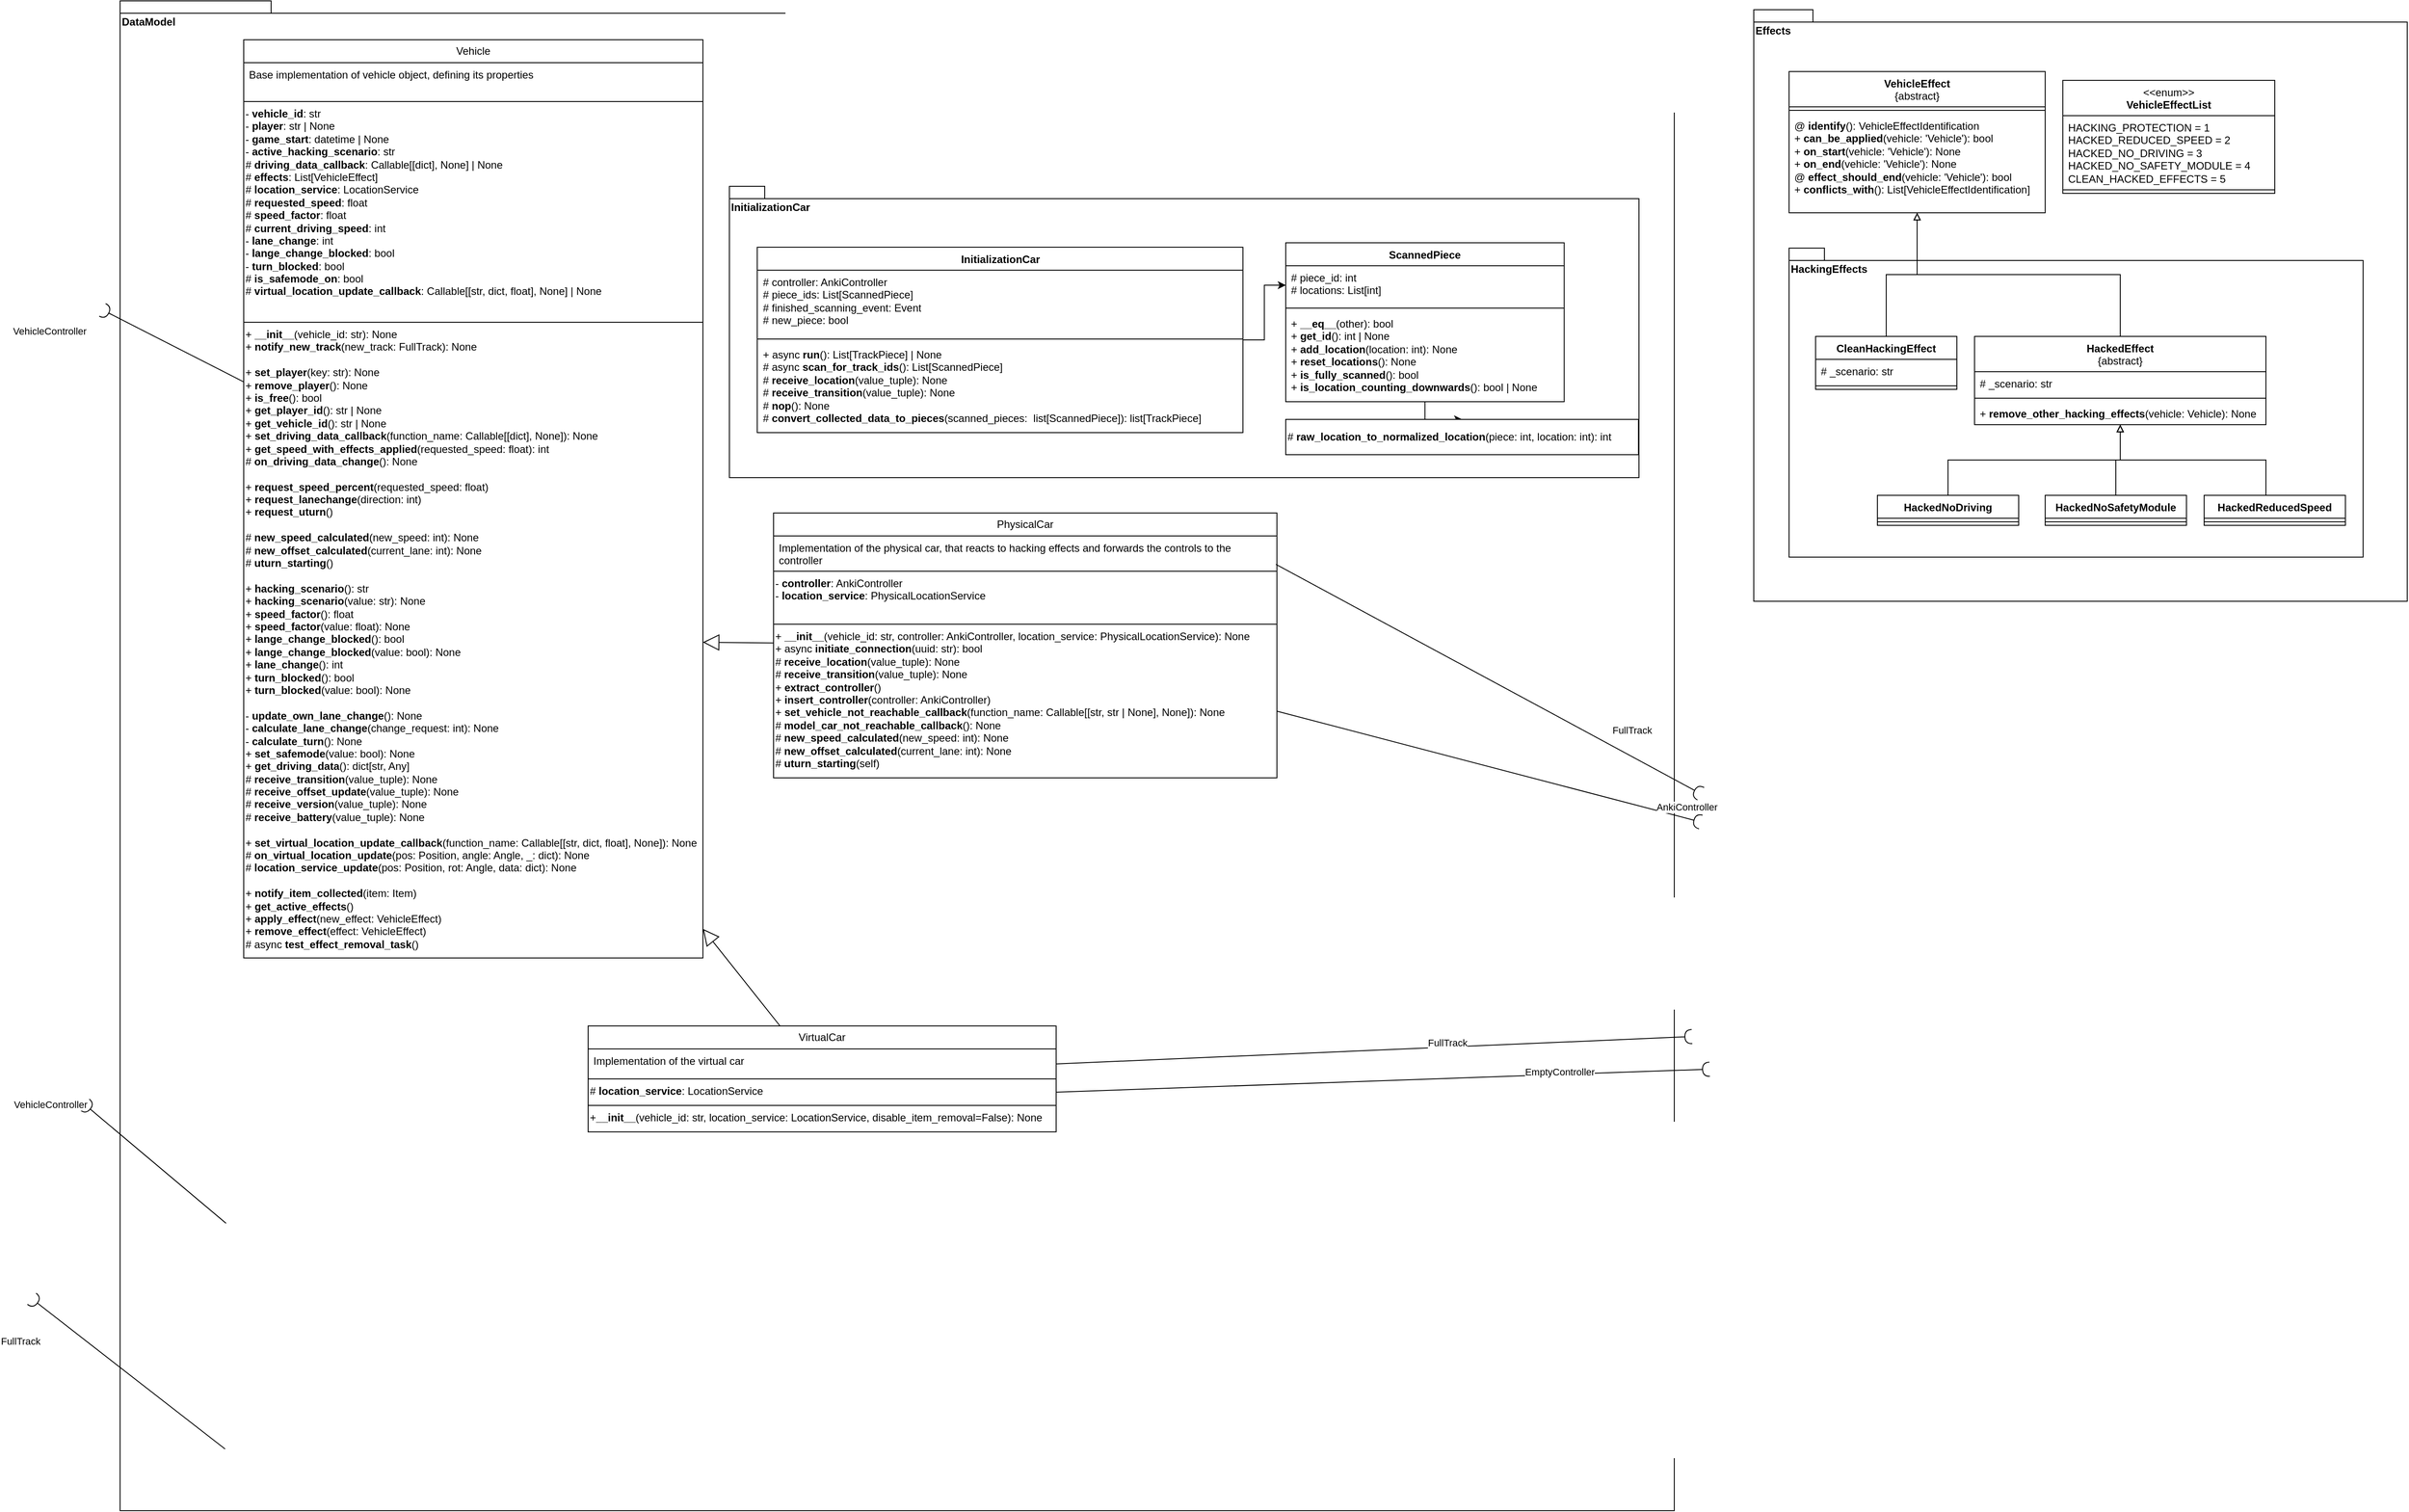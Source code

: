 <mxfile version="24.5.3" type="device">
  <diagram name="Seite-1" id="lv4e1EymGRjTfMo3LtVk">
    <mxGraphModel dx="3055" dy="502" grid="1" gridSize="10" guides="1" tooltips="1" connect="1" arrows="1" fold="1" page="1" pageScale="1" pageWidth="1169" pageHeight="827" math="0" shadow="0">
      <root>
        <mxCell id="0" />
        <mxCell id="1" parent="0" />
        <mxCell id="RWERQ9epUvpY3rjrx78r-1" value="DataModel" style="shape=folder;fontStyle=1;spacingTop=10;tabWidth=40;tabHeight=14;tabPosition=left;html=1;whiteSpace=wrap;align=left;verticalAlign=top;" parent="1" vertex="1">
          <mxGeometry x="-1100" y="20" width="1760" height="1710" as="geometry" />
        </mxCell>
        <mxCell id="RWERQ9epUvpY3rjrx78r-6" value="PhysicalCar" style="swimlane;fontStyle=0;childLayout=stackLayout;horizontal=1;startSize=26;fillColor=none;horizontalStack=0;resizeParent=1;resizeParentMax=0;resizeLast=0;collapsible=1;marginBottom=0;whiteSpace=wrap;html=1;" parent="1" vertex="1">
          <mxGeometry x="-360" y="600" width="570" height="300" as="geometry" />
        </mxCell>
        <mxCell id="RWERQ9epUvpY3rjrx78r-7" value="Implementation of the physical car, that reacts to hacking effects and forwards the controls to the controller" style="text;strokeColor=none;fillColor=none;align=left;verticalAlign=top;spacingLeft=4;spacingRight=4;overflow=hidden;rotatable=0;points=[[0,0.5],[1,0.5]];portConstraint=eastwest;whiteSpace=wrap;html=1;" parent="RWERQ9epUvpY3rjrx78r-6" vertex="1">
          <mxGeometry y="26" width="570" height="40" as="geometry" />
        </mxCell>
        <mxCell id="RWERQ9epUvpY3rjrx78r-8" value="&lt;div&gt;&lt;span style=&quot;background-color: initial;&quot;&gt;- &lt;b&gt;controller&lt;/b&gt;: AnkiController&lt;/span&gt;&lt;br&gt;&lt;/div&gt;&lt;div&gt;- &lt;b&gt;location_service&lt;/b&gt;: PhysicalLocationService&lt;/div&gt;" style="html=1;whiteSpace=wrap;verticalAlign=top;align=left;" parent="RWERQ9epUvpY3rjrx78r-6" vertex="1">
          <mxGeometry y="66" width="570" height="60" as="geometry" />
        </mxCell>
        <mxCell id="RWERQ9epUvpY3rjrx78r-9" value="&lt;div&gt;+ &lt;b&gt;__init__&lt;/b&gt;(vehicle_id: str, controller: AnkiController, location_service: PhysicalLocationService): None&lt;/div&gt;&lt;div&gt;&lt;span style=&quot;background-color: initial;&quot;&gt;+ async &lt;/span&gt;&lt;b style=&quot;background-color: initial;&quot;&gt;initiate_connection&lt;/b&gt;&lt;span style=&quot;background-color: initial;&quot;&gt;(uuid: str): bool&lt;/span&gt;&lt;br&gt;&lt;/div&gt;&lt;div&gt;&lt;span style=&quot;background-color: initial;&quot;&gt;#&amp;nbsp;&lt;/span&gt;&lt;span style=&quot;background-color: initial;&quot;&gt;&lt;b&gt;receive_location&lt;/b&gt;(value_tuple): None&lt;/span&gt;&lt;/div&gt;&lt;div&gt;#&amp;nbsp;&lt;b&gt;receive_transition&lt;/b&gt;(value_tuple): None&lt;/div&gt;&lt;div&gt;+&amp;nbsp;&lt;b&gt;extract_controller&lt;/b&gt;()&lt;/div&gt;&lt;div&gt;+&amp;nbsp;&lt;b&gt;insert_controller&lt;/b&gt;(controller: AnkiController)&lt;/div&gt;&lt;div&gt;+&amp;nbsp;&lt;b&gt;set_vehicle_not_reachable_callback&lt;/b&gt;(function_name: Callable[[str, str | None], None]): None&lt;/div&gt;&lt;div&gt;#&amp;nbsp;&lt;b&gt;model_car_not_reachable_callback&lt;/b&gt;(): None&lt;/div&gt;&lt;div&gt;#&amp;nbsp;&lt;b&gt;new_speed_calculated&lt;/b&gt;(new_speed: int): None&lt;/div&gt;&lt;div&gt;#&amp;nbsp;&lt;b&gt;new_offset_calculated&lt;/b&gt;(current_lane: int): None&lt;/div&gt;&lt;div&gt;# &lt;b&gt;uturn_starting&lt;/b&gt;(self)&lt;br&gt;&lt;/div&gt;" style="html=1;whiteSpace=wrap;verticalAlign=top;align=left;" parent="RWERQ9epUvpY3rjrx78r-6" vertex="1">
          <mxGeometry y="126" width="570" height="174" as="geometry" />
        </mxCell>
        <mxCell id="RWERQ9epUvpY3rjrx78r-10" value="Vehicle" style="swimlane;fontStyle=0;childLayout=stackLayout;horizontal=1;startSize=26;fillColor=none;horizontalStack=0;resizeParent=1;resizeParentMax=0;resizeLast=0;collapsible=1;marginBottom=0;whiteSpace=wrap;html=1;" parent="1" vertex="1">
          <mxGeometry x="-960" y="64" width="520" height="1040" as="geometry" />
        </mxCell>
        <mxCell id="RWERQ9epUvpY3rjrx78r-11" value="Base implementation of vehicle object, defining its properties" style="text;strokeColor=none;fillColor=none;align=left;verticalAlign=top;spacingLeft=4;spacingRight=4;overflow=hidden;rotatable=0;points=[[0,0.5],[1,0.5]];portConstraint=eastwest;whiteSpace=wrap;html=1;" parent="RWERQ9epUvpY3rjrx78r-10" vertex="1">
          <mxGeometry y="26" width="520" height="44" as="geometry" />
        </mxCell>
        <mxCell id="RWERQ9epUvpY3rjrx78r-12" value="&lt;div&gt;&lt;span style=&quot;background-color: initial;&quot;&gt;- &lt;b&gt;vehicle_id&lt;/b&gt;: str&lt;/span&gt;&lt;br&gt;&lt;/div&gt;&lt;div&gt;- &lt;b&gt;player&lt;/b&gt;: str | None&lt;/div&gt;&lt;div&gt;- &lt;b&gt;game_start&lt;/b&gt;: datetime | None&lt;/div&gt;&lt;div&gt;- &lt;b&gt;active_hacking_scenario&lt;/b&gt;: str&lt;/div&gt;&lt;div&gt;# &lt;b&gt;driving_data_callback&lt;/b&gt;: Callable[[dict], None] | None&lt;/div&gt;&lt;div&gt;# &lt;b&gt;effects&lt;/b&gt;: List[VehicleEffect]&lt;br&gt;&lt;/div&gt;&lt;div&gt;#&amp;nbsp;&lt;b&gt;location_service&lt;/b&gt;: LocationService&lt;/div&gt;&lt;div&gt;# &lt;b&gt;requested_speed&lt;/b&gt;: float&lt;br&gt;&lt;/div&gt;&lt;div&gt;#&amp;nbsp;&lt;b&gt;speed_factor&lt;/b&gt;: float&lt;/div&gt;&lt;div&gt;#&amp;nbsp;&lt;b&gt;current_driving_speed&lt;/b&gt;: int&lt;/div&gt;&lt;div&gt;-&amp;nbsp;&lt;b&gt;lane_change&lt;/b&gt;: int&lt;/div&gt;&lt;div&gt;-&amp;nbsp;&lt;b&gt;lange_change_blocked&lt;/b&gt;: bool&lt;/div&gt;&lt;div&gt;-&amp;nbsp;&lt;b&gt;turn_blocked&lt;/b&gt;: bool&lt;/div&gt;&lt;div&gt;#&amp;nbsp;&lt;b&gt;is_safemode_on&lt;/b&gt;: bool&lt;/div&gt;&lt;div&gt;#&amp;nbsp;&lt;b&gt;virtual_location_update_callback&lt;/b&gt;: Callable[[str, dict, float], None] | None&lt;/div&gt;" style="html=1;whiteSpace=wrap;verticalAlign=top;align=left;" parent="RWERQ9epUvpY3rjrx78r-10" vertex="1">
          <mxGeometry y="70" width="520" height="250" as="geometry" />
        </mxCell>
        <mxCell id="RWERQ9epUvpY3rjrx78r-13" value="&lt;div&gt;+ &lt;b&gt;__init__&lt;/b&gt;(vehicle_id: str): None&lt;/div&gt;&lt;div&gt;&lt;div&gt;+&amp;nbsp;&lt;b&gt;notify_new_track&lt;/b&gt;(new_track: FullTrack): None&lt;br&gt;&lt;/div&gt;&lt;div&gt;&lt;br&gt;&lt;/div&gt;&lt;/div&gt;&lt;div&gt;&lt;div&gt;+&amp;nbsp;&lt;b&gt;set_player&lt;/b&gt;(key: str): None&lt;/div&gt;&lt;div&gt;+&amp;nbsp;&lt;b&gt;remove_player&lt;/b&gt;(): None&lt;/div&gt;&lt;div&gt;+&amp;nbsp;&lt;b&gt;is_free&lt;/b&gt;(): bool&lt;/div&gt;&lt;/div&gt;&lt;div&gt;+ &lt;b&gt;get_player_id&lt;/b&gt;(): str | None&lt;/div&gt;&lt;div&gt;+ &lt;b&gt;get_vehicle_id&lt;/b&gt;(): str | None&lt;/div&gt;&lt;div&gt;+&amp;nbsp;&lt;b&gt;set_driving_data_callback&lt;/b&gt;(function_name: Callable[[dict], None]): None&lt;br&gt;&lt;/div&gt;&lt;div&gt;+&amp;nbsp;&lt;b&gt;get_speed_with_effects_applied&lt;/b&gt;(requested_speed: float): int&lt;/div&gt;&lt;div&gt;#&amp;nbsp;&lt;b&gt;on_driving_data_change&lt;/b&gt;(): None&lt;/div&gt;&lt;div&gt;&lt;br&gt;&lt;/div&gt;&lt;div&gt;+ &lt;b&gt;request_speed_percent&lt;/b&gt;(requested_speed: float)&lt;br&gt;&lt;/div&gt;&lt;div&gt;+&amp;nbsp;&lt;b&gt;request_lanechange&lt;/b&gt;(direction: int)&lt;/div&gt;&lt;div&gt;+&amp;nbsp;&lt;b&gt;request_uturn&lt;/b&gt;()&lt;/div&gt;&lt;div&gt;&lt;br&gt;&lt;/div&gt;&lt;div&gt;# &lt;b&gt;new_speed_calculated&lt;/b&gt;(new_speed: int): None&lt;br&gt;&lt;/div&gt;&lt;div&gt;#&amp;nbsp;&lt;b&gt;new_offset_calculated&lt;/b&gt;(current_lane: int): None&lt;/div&gt;&lt;div&gt;# &lt;b&gt;uturn_starting&lt;/b&gt;()&lt;br&gt;&lt;/div&gt;&lt;div&gt;&lt;br&gt;&lt;/div&gt;&lt;div&gt;+ &lt;b&gt;hacking_scenario&lt;/b&gt;(): str&lt;br&gt;&lt;/div&gt;&lt;div&gt;+ &lt;b&gt;hacking_scenario&lt;/b&gt;(value: str): None&lt;br&gt;&lt;/div&gt;&lt;div&gt;+&amp;nbsp;&lt;b&gt;speed_factor&lt;/b&gt;(): float&lt;/div&gt;&lt;div&gt;+&amp;nbsp;&lt;b&gt;speed_factor&lt;/b&gt;(value: float): None&lt;/div&gt;&lt;div&gt;+&amp;nbsp;&lt;b&gt;lange_change_blocked&lt;/b&gt;(): bool&lt;/div&gt;&lt;div&gt;+&amp;nbsp;&lt;b&gt;lange_change_blocked&lt;/b&gt;(value: bool): None&lt;/div&gt;&lt;div&gt;+&amp;nbsp;&lt;b&gt;lane_change&lt;/b&gt;(): int&lt;/div&gt;&lt;div&gt;+&amp;nbsp;&lt;b&gt;turn_blocked&lt;/b&gt;(): bool&lt;/div&gt;&lt;div&gt;+ &lt;b&gt;turn_blocked&lt;/b&gt;(value: bool): None&lt;br&gt;&lt;/div&gt;&lt;div&gt;&lt;br&gt;&lt;/div&gt;&lt;div&gt;- &lt;b&gt;update_own_lane_change&lt;/b&gt;(): None&lt;br&gt;&lt;/div&gt;&lt;div&gt;- &lt;b&gt;calculate_lane_change&lt;/b&gt;(change_request: int): None&lt;br&gt;&lt;/div&gt;&lt;div&gt;- &lt;b&gt;calculate_turn&lt;/b&gt;(): None&lt;br&gt;&lt;/div&gt;&lt;div&gt;+ &lt;b&gt;set_safemode&lt;/b&gt;(value: bool): None&lt;/div&gt;&lt;div&gt;+&amp;nbsp;&lt;b&gt;get_driving_data&lt;/b&gt;(): dict[str, Any]&lt;/div&gt;&lt;div&gt;#&amp;nbsp;&lt;b&gt;receive_transition&lt;/b&gt;(value_tuple): None&lt;/div&gt;&lt;div&gt;#&amp;nbsp;&lt;b&gt;receive_offset_update&lt;/b&gt;(value_tuple): None&lt;/div&gt;&lt;div&gt;# &lt;b&gt;receive_version&lt;/b&gt;(value_tuple): None&lt;br&gt;&lt;/div&gt;&lt;div&gt;#&amp;nbsp;&lt;b&gt;receive_battery&lt;/b&gt;(value_tuple): None&lt;/div&gt;&lt;div&gt;&lt;br&gt;&lt;/div&gt;&lt;div&gt;+ &lt;b&gt;set_virtual_location_update_callback&lt;/b&gt;(function_name: Callable[[str, dict, float], None]): None&lt;br&gt;&lt;/div&gt;&lt;div&gt;#&amp;nbsp;&lt;b&gt;on_virtual_location_update&lt;/b&gt;(pos: Position, angle: Angle, _: dict): None&lt;/div&gt;&lt;div&gt;#&amp;nbsp;&lt;b&gt;location_service_update&lt;/b&gt;(pos: Position, rot: Angle, data: dict): None&lt;/div&gt;&lt;div&gt;&lt;br&gt;&lt;/div&gt;&lt;div&gt;+&amp;nbsp;&lt;b&gt;notify_item_collected&lt;/b&gt;(item: Item&lt;span style=&quot;background-color: initial;&quot;&gt;)&lt;/span&gt;&lt;/div&gt;&lt;div&gt;&lt;span style=&quot;background-color: initial;&quot;&gt;+&amp;nbsp;&lt;/span&gt;&lt;span style=&quot;background-color: initial;&quot;&gt;&lt;b&gt;get_active_effects&lt;/b&gt;()&lt;/span&gt;&lt;/div&gt;&lt;div&gt;&lt;span style=&quot;background-color: initial;&quot;&gt;+&amp;nbsp;&lt;/span&gt;&lt;span style=&quot;background-color: initial;&quot;&gt;&lt;b&gt;apply_effect&lt;/b&gt;(new_effect: VehicleEffect)&lt;/span&gt;&lt;/div&gt;&lt;div&gt;&lt;span style=&quot;background-color: initial;&quot;&gt;+&amp;nbsp;&lt;/span&gt;&lt;span style=&quot;background-color: initial;&quot;&gt;&lt;b&gt;remove_effect&lt;/b&gt;(effect: VehicleEffect)&lt;/span&gt;&lt;/div&gt;&lt;div&gt;&lt;span style=&quot;background-color: initial;&quot;&gt;# async&amp;nbsp;&lt;/span&gt;&lt;span style=&quot;background-color: initial;&quot;&gt;&lt;b&gt;test_effect_removal_task&lt;/b&gt;()&lt;/span&gt;&lt;/div&gt;" style="html=1;whiteSpace=wrap;verticalAlign=top;align=left;" parent="RWERQ9epUvpY3rjrx78r-10" vertex="1">
          <mxGeometry y="320" width="520" height="720" as="geometry" />
        </mxCell>
        <mxCell id="RWERQ9epUvpY3rjrx78r-14" value="VirtualCar" style="swimlane;fontStyle=0;childLayout=stackLayout;horizontal=1;startSize=26;fillColor=none;horizontalStack=0;resizeParent=1;resizeParentMax=0;resizeLast=0;collapsible=1;marginBottom=0;whiteSpace=wrap;html=1;" parent="1" vertex="1">
          <mxGeometry x="-570" y="1181" width="530" height="120" as="geometry" />
        </mxCell>
        <mxCell id="RWERQ9epUvpY3rjrx78r-15" value="Implementation of the virtual car" style="text;strokeColor=none;fillColor=none;align=left;verticalAlign=top;spacingLeft=4;spacingRight=4;overflow=hidden;rotatable=0;points=[[0,0.5],[1,0.5]];portConstraint=eastwest;whiteSpace=wrap;html=1;" parent="RWERQ9epUvpY3rjrx78r-14" vertex="1">
          <mxGeometry y="26" width="530" height="34" as="geometry" />
        </mxCell>
        <mxCell id="RWERQ9epUvpY3rjrx78r-16" value="&lt;div&gt;&lt;span style=&quot;background-color: initial;&quot;&gt;# &lt;/span&gt;&lt;b style=&quot;background-color: initial;&quot;&gt;location_service&lt;/b&gt;&lt;span style=&quot;background-color: initial;&quot;&gt;: LocationService&lt;/span&gt;&lt;br&gt;&lt;/div&gt;" style="html=1;whiteSpace=wrap;verticalAlign=top;align=left;" parent="RWERQ9epUvpY3rjrx78r-14" vertex="1">
          <mxGeometry y="60" width="530" height="30" as="geometry" />
        </mxCell>
        <mxCell id="RWERQ9epUvpY3rjrx78r-17" value="+&lt;span style=&quot;background-color: initial;&quot;&gt;&lt;b&gt;__init__&lt;/b&gt;(vehicle_id: str,&amp;nbsp;&lt;/span&gt;&lt;span style=&quot;background-color: initial;&quot;&gt;location_service: LocationService,&amp;nbsp;&lt;/span&gt;&lt;span style=&quot;background-color: initial;&quot;&gt;disable_item_removal=False): None&lt;/span&gt;" style="html=1;whiteSpace=wrap;verticalAlign=top;align=left;" parent="RWERQ9epUvpY3rjrx78r-14" vertex="1">
          <mxGeometry y="90" width="530" height="30" as="geometry" />
        </mxCell>
        <mxCell id="RWERQ9epUvpY3rjrx78r-19" value="" style="endArrow=block;endSize=16;endFill=0;html=1;rounded=0;" parent="1" source="RWERQ9epUvpY3rjrx78r-14" target="RWERQ9epUvpY3rjrx78r-13" edge="1">
          <mxGeometry width="160" relative="1" as="geometry">
            <mxPoint x="-778" y="980" as="sourcePoint" />
            <mxPoint x="-780" y="1382.5" as="targetPoint" />
          </mxGeometry>
        </mxCell>
        <mxCell id="RWERQ9epUvpY3rjrx78r-20" value="" style="rounded=0;orthogonalLoop=1;jettySize=auto;html=1;endArrow=halfCircle;endFill=0;endSize=6;strokeWidth=1;sketch=0;fontSize=12;curved=1;" parent="1" source="RWERQ9epUvpY3rjrx78r-10" edge="1">
          <mxGeometry relative="1" as="geometry">
            <mxPoint x="-1010" y="411.075" as="sourcePoint" />
            <mxPoint x="-1120" y="370" as="targetPoint" />
          </mxGeometry>
        </mxCell>
        <mxCell id="RWERQ9epUvpY3rjrx78r-21" value="VehicleController" style="edgeLabel;html=1;align=center;verticalAlign=middle;resizable=0;points=[];" parent="RWERQ9epUvpY3rjrx78r-20" vertex="1" connectable="0">
          <mxGeometry x="0.375" y="1" relative="1" as="geometry">
            <mxPoint x="-110" y="-3" as="offset" />
          </mxGeometry>
        </mxCell>
        <mxCell id="RWERQ9epUvpY3rjrx78r-22" value="" style="ellipse;whiteSpace=wrap;html=1;align=center;aspect=fixed;fillColor=none;strokeColor=none;resizable=0;perimeter=centerPerimeter;rotatable=0;allowArrows=0;points=[];outlineConnect=1;" parent="1" vertex="1">
          <mxGeometry x="-900" y="530" width="10" height="10" as="geometry" />
        </mxCell>
        <mxCell id="RWERQ9epUvpY3rjrx78r-23" value="" style="rounded=0;orthogonalLoop=1;jettySize=auto;html=1;endArrow=halfCircle;endFill=0;endSize=6;strokeWidth=1;sketch=0;fontSize=12;curved=1;exitX=1;exitY=0.5;exitDx=0;exitDy=0;" parent="1" source="RWERQ9epUvpY3rjrx78r-15" edge="1">
          <mxGeometry relative="1" as="geometry">
            <mxPoint x="-1140" y="2083.207" as="sourcePoint" />
            <mxPoint x="680" y="1193" as="targetPoint" />
          </mxGeometry>
        </mxCell>
        <mxCell id="RWERQ9epUvpY3rjrx78r-24" value="FullTrack" style="edgeLabel;html=1;align=center;verticalAlign=middle;resizable=0;points=[];" parent="RWERQ9epUvpY3rjrx78r-23" vertex="1" connectable="0">
          <mxGeometry x="0.425" y="2" relative="1" as="geometry">
            <mxPoint x="-70" as="offset" />
          </mxGeometry>
        </mxCell>
        <mxCell id="RWERQ9epUvpY3rjrx78r-25" value="" style="ellipse;whiteSpace=wrap;html=1;align=center;aspect=fixed;fillColor=none;strokeColor=none;resizable=0;perimeter=centerPerimeter;rotatable=0;allowArrows=0;points=[];outlineConnect=1;" parent="1" vertex="1">
          <mxGeometry x="-900" y="530" width="10" height="10" as="geometry" />
        </mxCell>
        <mxCell id="RWERQ9epUvpY3rjrx78r-26" value="" style="rounded=0;orthogonalLoop=1;jettySize=auto;html=1;endArrow=halfCircle;endFill=0;endSize=6;strokeWidth=1;sketch=0;fontSize=12;curved=1;" parent="1" edge="1">
          <mxGeometry relative="1" as="geometry">
            <mxPoint x="-980" y="1404.545" as="sourcePoint" />
            <mxPoint x="-1140" y="1270" as="targetPoint" />
          </mxGeometry>
        </mxCell>
        <mxCell id="RWERQ9epUvpY3rjrx78r-27" value="VehicleController" style="edgeLabel;html=1;align=center;verticalAlign=middle;resizable=0;points=[];" parent="RWERQ9epUvpY3rjrx78r-26" vertex="1" connectable="0">
          <mxGeometry x="0.375" y="1" relative="1" as="geometry">
            <mxPoint x="-89" y="-43" as="offset" />
          </mxGeometry>
        </mxCell>
        <mxCell id="RWERQ9epUvpY3rjrx78r-28" value="" style="rounded=0;orthogonalLoop=1;jettySize=auto;html=1;endArrow=halfCircle;endFill=0;endSize=6;strokeWidth=1;sketch=0;fontSize=12;curved=1;exitX=-0.002;exitY=0.854;exitDx=0;exitDy=0;exitPerimeter=0;" parent="1" edge="1">
          <mxGeometry relative="1" as="geometry">
            <mxPoint x="-981.12" y="1660.14" as="sourcePoint" />
            <mxPoint x="-1200" y="1490" as="targetPoint" />
          </mxGeometry>
        </mxCell>
        <mxCell id="RWERQ9epUvpY3rjrx78r-29" value="FullTrack" style="edgeLabel;html=1;align=center;verticalAlign=middle;resizable=0;points=[];" parent="RWERQ9epUvpY3rjrx78r-28" vertex="1" connectable="0">
          <mxGeometry x="0.425" y="2" relative="1" as="geometry">
            <mxPoint x="-75" y="-3" as="offset" />
          </mxGeometry>
        </mxCell>
        <mxCell id="RWERQ9epUvpY3rjrx78r-30" value="" style="rounded=0;orthogonalLoop=1;jettySize=auto;html=1;endArrow=halfCircle;endFill=0;endSize=6;strokeWidth=1;sketch=0;fontSize=12;curved=1;" parent="1" source="RWERQ9epUvpY3rjrx78r-6" edge="1">
          <mxGeometry relative="1" as="geometry">
            <mxPoint x="-385" y="1905" as="sourcePoint" />
            <mxPoint x="690" y="950" as="targetPoint" />
          </mxGeometry>
        </mxCell>
        <mxCell id="RWERQ9epUvpY3rjrx78r-31" value="AnkiController" style="edgeLabel;html=1;align=center;verticalAlign=middle;resizable=0;points=[];" parent="RWERQ9epUvpY3rjrx78r-30" vertex="1" connectable="0">
          <mxGeometry x="0.652" y="1" relative="1" as="geometry">
            <mxPoint x="67" y="6" as="offset" />
          </mxGeometry>
        </mxCell>
        <mxCell id="RWERQ9epUvpY3rjrx78r-32" value="" style="ellipse;whiteSpace=wrap;html=1;align=center;aspect=fixed;fillColor=none;strokeColor=none;resizable=0;perimeter=centerPerimeter;rotatable=0;allowArrows=0;points=[];outlineConnect=1;" parent="1" vertex="1">
          <mxGeometry x="-840" y="840" width="10" height="10" as="geometry" />
        </mxCell>
        <mxCell id="RWERQ9epUvpY3rjrx78r-33" value="" style="rounded=0;orthogonalLoop=1;jettySize=auto;html=1;endArrow=halfCircle;endFill=0;endSize=6;strokeWidth=1;sketch=0;fontSize=12;curved=1;exitX=0.998;exitY=0.804;exitDx=0;exitDy=0;exitPerimeter=0;" parent="1" source="RWERQ9epUvpY3rjrx78r-7" edge="1">
          <mxGeometry relative="1" as="geometry">
            <mxPoint x="-471" y="1890" as="sourcePoint" />
            <mxPoint x="690" y="918" as="targetPoint" />
          </mxGeometry>
        </mxCell>
        <mxCell id="RWERQ9epUvpY3rjrx78r-34" value="FullTrack" style="edgeLabel;html=1;align=center;verticalAlign=middle;resizable=0;points=[];" parent="RWERQ9epUvpY3rjrx78r-33" vertex="1" connectable="0">
          <mxGeometry x="0.425" y="2" relative="1" as="geometry">
            <mxPoint x="59" y="4" as="offset" />
          </mxGeometry>
        </mxCell>
        <mxCell id="RWERQ9epUvpY3rjrx78r-35" value="" style="rounded=0;orthogonalLoop=1;jettySize=auto;html=1;endArrow=halfCircle;endFill=0;endSize=6;strokeWidth=1;sketch=0;fontSize=12;curved=1;exitX=1;exitY=0.5;exitDx=0;exitDy=0;" parent="1" source="RWERQ9epUvpY3rjrx78r-16" edge="1">
          <mxGeometry relative="1" as="geometry">
            <mxPoint x="-1136.22" y="2098.094" as="sourcePoint" />
            <mxPoint x="700" y="1230" as="targetPoint" />
          </mxGeometry>
        </mxCell>
        <mxCell id="RWERQ9epUvpY3rjrx78r-36" value="EmptyController" style="edgeLabel;html=1;align=center;verticalAlign=middle;resizable=0;points=[];" parent="RWERQ9epUvpY3rjrx78r-35" vertex="1" connectable="0">
          <mxGeometry x="0.676" relative="1" as="geometry">
            <mxPoint x="-50" y="-1" as="offset" />
          </mxGeometry>
        </mxCell>
        <mxCell id="RWERQ9epUvpY3rjrx78r-37" value="" style="ellipse;whiteSpace=wrap;html=1;align=center;aspect=fixed;fillColor=none;strokeColor=none;resizable=0;perimeter=centerPerimeter;rotatable=0;allowArrows=0;points=[];outlineConnect=1;" parent="1" vertex="1">
          <mxGeometry x="-640" y="800" width="10" height="10" as="geometry" />
        </mxCell>
        <mxCell id="RWERQ9epUvpY3rjrx78r-38" value="" style="endArrow=block;endSize=16;endFill=0;html=1;rounded=0;" parent="1" source="RWERQ9epUvpY3rjrx78r-6" target="RWERQ9epUvpY3rjrx78r-13" edge="1">
          <mxGeometry width="160" relative="1" as="geometry">
            <mxPoint x="-549.58" y="1258.03" as="sourcePoint" />
            <mxPoint x="-580" y="1399.348" as="targetPoint" />
            <Array as="points" />
          </mxGeometry>
        </mxCell>
        <mxCell id="WbXBVxSet6s21dV8RhPH-16" value="" style="group" parent="1" vertex="1" connectable="0">
          <mxGeometry x="-410" y="230" width="1030" height="330" as="geometry" />
        </mxCell>
        <mxCell id="WbXBVxSet6s21dV8RhPH-15" value="InitializationCar" style="shape=folder;fontStyle=1;spacingTop=10;tabWidth=40;tabHeight=14;tabPosition=left;html=1;whiteSpace=wrap;align=left;verticalAlign=top;" parent="WbXBVxSet6s21dV8RhPH-16" vertex="1">
          <mxGeometry width="1030" height="330" as="geometry" />
        </mxCell>
        <mxCell id="WbXBVxSet6s21dV8RhPH-12" style="edgeStyle=orthogonalEdgeStyle;rounded=0;orthogonalLoop=1;jettySize=auto;html=1;" parent="WbXBVxSet6s21dV8RhPH-16" source="WbXBVxSet6s21dV8RhPH-4" target="WbXBVxSet6s21dV8RhPH-9" edge="1">
          <mxGeometry relative="1" as="geometry" />
        </mxCell>
        <mxCell id="WbXBVxSet6s21dV8RhPH-4" value="InitializationCar" style="swimlane;fontStyle=1;align=center;verticalAlign=top;childLayout=stackLayout;horizontal=1;startSize=26;horizontalStack=0;resizeParent=1;resizeParentMax=0;resizeLast=0;collapsible=1;marginBottom=0;whiteSpace=wrap;html=1;" parent="WbXBVxSet6s21dV8RhPH-16" vertex="1">
          <mxGeometry x="31.531" y="69" width="550" height="210" as="geometry" />
        </mxCell>
        <mxCell id="WbXBVxSet6s21dV8RhPH-5" value="# controller: AnkiController&lt;div&gt;#&amp;nbsp;piece_ids: List[ScannedPiece]&lt;/div&gt;&lt;div&gt;#&amp;nbsp;finished_scanning_event: Event&lt;/div&gt;&lt;div&gt;#&amp;nbsp;new_piece: bool&lt;/div&gt;" style="text;strokeColor=none;fillColor=none;align=left;verticalAlign=top;spacingLeft=4;spacingRight=4;overflow=hidden;rotatable=0;points=[[0,0.5],[1,0.5]];portConstraint=eastwest;whiteSpace=wrap;html=1;" parent="WbXBVxSet6s21dV8RhPH-4" vertex="1">
          <mxGeometry y="26" width="550" height="74" as="geometry" />
        </mxCell>
        <mxCell id="WbXBVxSet6s21dV8RhPH-6" value="" style="line;strokeWidth=1;fillColor=none;align=left;verticalAlign=middle;spacingTop=-1;spacingLeft=3;spacingRight=3;rotatable=0;labelPosition=right;points=[];portConstraint=eastwest;strokeColor=inherit;" parent="WbXBVxSet6s21dV8RhPH-4" vertex="1">
          <mxGeometry y="100" width="550" height="8" as="geometry" />
        </mxCell>
        <mxCell id="WbXBVxSet6s21dV8RhPH-7" value="+ async &lt;b&gt;run&lt;/b&gt;(): List[TrackPiece] | None&lt;div&gt;#&amp;nbsp;async &lt;b&gt;scan_for_track_ids&lt;/b&gt;(): List[ScannedPiece]&lt;/div&gt;&lt;div&gt;# &lt;b&gt;receive_location&lt;/b&gt;(value_tuple): None&lt;br&gt;#&amp;nbsp;&lt;b&gt;receive_transition&lt;/b&gt;(value_tuple): None&lt;/div&gt;&lt;div&gt;# &lt;b&gt;nop&lt;/b&gt;(): None&lt;br&gt;&lt;/div&gt;&lt;div&gt;# &lt;b&gt;convert_collected_data_to_pieces&lt;/b&gt;(scanned_pieces:&amp;nbsp; list[ScannedPiece]): list[TrackPiece]&lt;br&gt;&lt;/div&gt;" style="text;strokeColor=none;fillColor=none;align=left;verticalAlign=top;spacingLeft=4;spacingRight=4;overflow=hidden;rotatable=0;points=[[0,0.5],[1,0.5]];portConstraint=eastwest;whiteSpace=wrap;html=1;" parent="WbXBVxSet6s21dV8RhPH-4" vertex="1">
          <mxGeometry y="108" width="550" height="102" as="geometry" />
        </mxCell>
        <mxCell id="WbXBVxSet6s21dV8RhPH-14" style="edgeStyle=orthogonalEdgeStyle;rounded=0;orthogonalLoop=1;jettySize=auto;html=1;" parent="WbXBVxSet6s21dV8RhPH-16" source="WbXBVxSet6s21dV8RhPH-8" target="WbXBVxSet6s21dV8RhPH-13" edge="1">
          <mxGeometry relative="1" as="geometry" />
        </mxCell>
        <mxCell id="WbXBVxSet6s21dV8RhPH-8" value="ScannedPiece" style="swimlane;fontStyle=1;align=center;verticalAlign=top;childLayout=stackLayout;horizontal=1;startSize=26;horizontalStack=0;resizeParent=1;resizeParentMax=0;resizeLast=0;collapsible=1;marginBottom=0;whiteSpace=wrap;html=1;" parent="WbXBVxSet6s21dV8RhPH-16" vertex="1">
          <mxGeometry x="630.001" y="64" width="315.31" height="180" as="geometry" />
        </mxCell>
        <mxCell id="WbXBVxSet6s21dV8RhPH-9" value="# piece_id: int&lt;div&gt;# locations: List[int]&lt;br&gt;&lt;/div&gt;" style="text;strokeColor=none;fillColor=none;align=left;verticalAlign=top;spacingLeft=4;spacingRight=4;overflow=hidden;rotatable=0;points=[[0,0.5],[1,0.5]];portConstraint=eastwest;whiteSpace=wrap;html=1;" parent="WbXBVxSet6s21dV8RhPH-8" vertex="1">
          <mxGeometry y="26" width="315.31" height="44" as="geometry" />
        </mxCell>
        <mxCell id="WbXBVxSet6s21dV8RhPH-10" value="" style="line;strokeWidth=1;fillColor=none;align=left;verticalAlign=middle;spacingTop=-1;spacingLeft=3;spacingRight=3;rotatable=0;labelPosition=right;points=[];portConstraint=eastwest;strokeColor=inherit;" parent="WbXBVxSet6s21dV8RhPH-8" vertex="1">
          <mxGeometry y="70" width="315.31" height="8" as="geometry" />
        </mxCell>
        <mxCell id="WbXBVxSet6s21dV8RhPH-11" value="&lt;div&gt;+&amp;nbsp;&lt;b&gt;__eq__&lt;/b&gt;(other): bool&lt;/div&gt;+ &lt;b&gt;get_id&lt;/b&gt;():&amp;nbsp;&lt;span style=&quot;background-color: initial;&quot;&gt;int | None&lt;/span&gt;&lt;div&gt;&lt;span style=&quot;background-color: initial;&quot;&gt;+&amp;nbsp;&lt;/span&gt;&lt;span style=&quot;background-color: initial;&quot;&gt;&lt;b&gt;add_location&lt;/b&gt;(location: int): None&lt;/span&gt;&lt;/div&gt;&lt;div&gt;&lt;span style=&quot;background-color: initial;&quot;&gt;+ &lt;b&gt;reset_locations&lt;/b&gt;(): None&lt;br&gt;&lt;/span&gt;&lt;/div&gt;&lt;div&gt;&lt;span style=&quot;background-color: initial;&quot;&gt;+&amp;nbsp;&lt;/span&gt;&lt;span style=&quot;background-color: initial;&quot;&gt;&lt;b&gt;is_fully_scanned&lt;/b&gt;(): bool&lt;/span&gt;&lt;/div&gt;&lt;div&gt;&lt;span style=&quot;background-color: initial;&quot;&gt;+&amp;nbsp;&lt;/span&gt;&lt;span style=&quot;background-color: initial;&quot;&gt;&lt;b&gt;is_location_counting_downwards&lt;/b&gt;(): bool | None&lt;/span&gt;&lt;/div&gt;" style="text;strokeColor=none;fillColor=none;align=left;verticalAlign=top;spacingLeft=4;spacingRight=4;overflow=hidden;rotatable=0;points=[[0,0.5],[1,0.5]];portConstraint=eastwest;whiteSpace=wrap;html=1;" parent="WbXBVxSet6s21dV8RhPH-8" vertex="1">
          <mxGeometry y="78" width="315.31" height="102" as="geometry" />
        </mxCell>
        <mxCell id="WbXBVxSet6s21dV8RhPH-13" value="# &lt;b&gt;raw_location_to_normalized_location&lt;/b&gt;(piece: int, location: int): int" style="rounded=0;whiteSpace=wrap;html=1;align=left;" parent="WbXBVxSet6s21dV8RhPH-16" vertex="1">
          <mxGeometry x="630.001" y="264" width="399.388" height="40" as="geometry" />
        </mxCell>
        <mxCell id="nWTy7DS2E0MgDIy3HXsS-1" value="Effects" style="shape=folder;fontStyle=1;spacingTop=10;tabWidth=40;tabHeight=14;tabPosition=left;html=1;whiteSpace=wrap;verticalAlign=top;align=left;" vertex="1" parent="1">
          <mxGeometry x="750" y="30" width="740" height="670" as="geometry" />
        </mxCell>
        <mxCell id="nWTy7DS2E0MgDIy3HXsS-2" value="VehicleEffect&lt;div&gt;&lt;span style=&quot;font-weight: normal;&quot;&gt;{abstract}&lt;/span&gt;&lt;/div&gt;" style="swimlane;fontStyle=1;align=center;verticalAlign=top;childLayout=stackLayout;horizontal=1;startSize=40;horizontalStack=0;resizeParent=1;resizeParentMax=0;resizeLast=0;collapsible=1;marginBottom=0;whiteSpace=wrap;html=1;" vertex="1" parent="1">
          <mxGeometry x="790" y="100" width="290" height="160" as="geometry" />
        </mxCell>
        <mxCell id="nWTy7DS2E0MgDIy3HXsS-4" value="" style="line;strokeWidth=1;fillColor=none;align=left;verticalAlign=middle;spacingTop=-1;spacingLeft=3;spacingRight=3;rotatable=0;labelPosition=right;points=[];portConstraint=eastwest;strokeColor=inherit;" vertex="1" parent="nWTy7DS2E0MgDIy3HXsS-2">
          <mxGeometry y="40" width="290" height="8" as="geometry" />
        </mxCell>
        <mxCell id="nWTy7DS2E0MgDIy3HXsS-5" value="@ &lt;b&gt;identify&lt;/b&gt;(): VehicleEffectIdentification&lt;div&gt;+ &lt;b&gt;can_be_applied&lt;/b&gt;(vehicle: &#39;Vehicle&#39;): bool&lt;/div&gt;&lt;div&gt;+ &lt;b&gt;on_start&lt;/b&gt;(vehicle: &#39;Vehicle&#39;): None&lt;br&gt;&lt;/div&gt;&lt;div&gt;+&amp;nbsp;&lt;b&gt;on_end&lt;/b&gt;(vehicle: &#39;Vehicle&#39;): None&lt;/div&gt;&lt;div&gt;@&amp;nbsp;&lt;b&gt;effect_should_end&lt;/b&gt;(vehicle: &#39;Vehicle&#39;): bool&lt;/div&gt;&lt;div&gt;+&amp;nbsp;&lt;b&gt;conflicts_with&lt;/b&gt;(): List[VehicleEffectIdentification]&lt;/div&gt;" style="text;strokeColor=none;fillColor=none;align=left;verticalAlign=top;spacingLeft=4;spacingRight=4;overflow=hidden;rotatable=0;points=[[0,0.5],[1,0.5]];portConstraint=eastwest;whiteSpace=wrap;html=1;" vertex="1" parent="nWTy7DS2E0MgDIy3HXsS-2">
          <mxGeometry y="48" width="290" height="112" as="geometry" />
        </mxCell>
        <mxCell id="nWTy7DS2E0MgDIy3HXsS-6" value="&lt;span style=&quot;font-weight: normal;&quot;&gt;&amp;lt;&amp;lt;enum&amp;gt;&amp;gt;&lt;/span&gt;&lt;br&gt;VehicleEffectList" style="swimlane;fontStyle=1;align=center;verticalAlign=top;childLayout=stackLayout;horizontal=1;startSize=40;horizontalStack=0;resizeParent=1;resizeParentMax=0;resizeLast=0;collapsible=1;marginBottom=0;whiteSpace=wrap;html=1;" vertex="1" parent="1">
          <mxGeometry x="1100" y="110" width="240" height="128" as="geometry" />
        </mxCell>
        <mxCell id="nWTy7DS2E0MgDIy3HXsS-7" value="&lt;div&gt;HACKING_PROTECTION = 1&lt;/div&gt;&lt;div&gt;&lt;span style=&quot;background-color: initial;&quot;&gt;HACKED_REDUCED_SPEED = 2&lt;/span&gt;&lt;/div&gt;&lt;div&gt;&lt;span style=&quot;background-color: initial;&quot;&gt;HACKED_NO_DRIVING = 3&lt;/span&gt;&lt;/div&gt;&lt;div&gt;&lt;span style=&quot;background-color: initial;&quot;&gt;HACKED_NO_SAFETY_MODULE = 4&lt;/span&gt;&lt;/div&gt;&lt;div&gt;&lt;span style=&quot;background-color: initial;&quot;&gt;CLEAN_HACKED_EFFECTS = 5&lt;/span&gt;&lt;/div&gt;" style="text;strokeColor=none;fillColor=none;align=left;verticalAlign=top;spacingLeft=4;spacingRight=4;overflow=hidden;rotatable=0;points=[[0,0.5],[1,0.5]];portConstraint=eastwest;whiteSpace=wrap;html=1;" vertex="1" parent="nWTy7DS2E0MgDIy3HXsS-6">
          <mxGeometry y="40" width="240" height="80" as="geometry" />
        </mxCell>
        <mxCell id="nWTy7DS2E0MgDIy3HXsS-8" value="" style="line;strokeWidth=1;fillColor=none;align=left;verticalAlign=middle;spacingTop=-1;spacingLeft=3;spacingRight=3;rotatable=0;labelPosition=right;points=[];portConstraint=eastwest;strokeColor=inherit;" vertex="1" parent="nWTy7DS2E0MgDIy3HXsS-6">
          <mxGeometry y="120" width="240" height="8" as="geometry" />
        </mxCell>
        <mxCell id="nWTy7DS2E0MgDIy3HXsS-10" value="HackingEffects" style="shape=folder;fontStyle=1;spacingTop=10;tabWidth=40;tabHeight=14;tabPosition=left;html=1;whiteSpace=wrap;align=left;verticalAlign=top;" vertex="1" parent="1">
          <mxGeometry x="790" y="300" width="650" height="350" as="geometry" />
        </mxCell>
        <mxCell id="nWTy7DS2E0MgDIy3HXsS-15" style="edgeStyle=orthogonalEdgeStyle;rounded=0;orthogonalLoop=1;jettySize=auto;html=1;endArrow=block;endFill=0;" edge="1" parent="1" source="nWTy7DS2E0MgDIy3HXsS-11" target="nWTy7DS2E0MgDIy3HXsS-2">
          <mxGeometry relative="1" as="geometry" />
        </mxCell>
        <mxCell id="nWTy7DS2E0MgDIy3HXsS-11" value="CleanHackingEffect" style="swimlane;fontStyle=1;align=center;verticalAlign=top;childLayout=stackLayout;horizontal=1;startSize=26;horizontalStack=0;resizeParent=1;resizeParentMax=0;resizeLast=0;collapsible=1;marginBottom=0;whiteSpace=wrap;html=1;" vertex="1" parent="1">
          <mxGeometry x="820" y="400" width="160" height="60" as="geometry" />
        </mxCell>
        <mxCell id="nWTy7DS2E0MgDIy3HXsS-12" value="#&amp;nbsp;_scenario: str" style="text;strokeColor=none;fillColor=none;align=left;verticalAlign=top;spacingLeft=4;spacingRight=4;overflow=hidden;rotatable=0;points=[[0,0.5],[1,0.5]];portConstraint=eastwest;whiteSpace=wrap;html=1;" vertex="1" parent="nWTy7DS2E0MgDIy3HXsS-11">
          <mxGeometry y="26" width="160" height="26" as="geometry" />
        </mxCell>
        <mxCell id="nWTy7DS2E0MgDIy3HXsS-13" value="" style="line;strokeWidth=1;fillColor=none;align=left;verticalAlign=middle;spacingTop=-1;spacingLeft=3;spacingRight=3;rotatable=0;labelPosition=right;points=[];portConstraint=eastwest;strokeColor=inherit;" vertex="1" parent="nWTy7DS2E0MgDIy3HXsS-11">
          <mxGeometry y="52" width="160" height="8" as="geometry" />
        </mxCell>
        <mxCell id="nWTy7DS2E0MgDIy3HXsS-20" style="edgeStyle=orthogonalEdgeStyle;rounded=0;orthogonalLoop=1;jettySize=auto;html=1;endArrow=block;endFill=0;" edge="1" parent="1" source="nWTy7DS2E0MgDIy3HXsS-16" target="nWTy7DS2E0MgDIy3HXsS-2">
          <mxGeometry relative="1" as="geometry" />
        </mxCell>
        <mxCell id="nWTy7DS2E0MgDIy3HXsS-16" value="HackedEffect&lt;br&gt;&lt;span style=&quot;font-weight: normal;&quot;&gt;{abstract}&lt;/span&gt;" style="swimlane;fontStyle=1;align=center;verticalAlign=top;childLayout=stackLayout;horizontal=1;startSize=40;horizontalStack=0;resizeParent=1;resizeParentMax=0;resizeLast=0;collapsible=1;marginBottom=0;whiteSpace=wrap;html=1;" vertex="1" parent="1">
          <mxGeometry x="1000" y="400" width="330" height="100" as="geometry" />
        </mxCell>
        <mxCell id="nWTy7DS2E0MgDIy3HXsS-17" value="#&amp;nbsp;_scenario: str" style="text;strokeColor=none;fillColor=none;align=left;verticalAlign=top;spacingLeft=4;spacingRight=4;overflow=hidden;rotatable=0;points=[[0,0.5],[1,0.5]];portConstraint=eastwest;whiteSpace=wrap;html=1;" vertex="1" parent="nWTy7DS2E0MgDIy3HXsS-16">
          <mxGeometry y="40" width="330" height="26" as="geometry" />
        </mxCell>
        <mxCell id="nWTy7DS2E0MgDIy3HXsS-18" value="" style="line;strokeWidth=1;fillColor=none;align=left;verticalAlign=middle;spacingTop=-1;spacingLeft=3;spacingRight=3;rotatable=0;labelPosition=right;points=[];portConstraint=eastwest;strokeColor=inherit;" vertex="1" parent="nWTy7DS2E0MgDIy3HXsS-16">
          <mxGeometry y="66" width="330" height="8" as="geometry" />
        </mxCell>
        <mxCell id="nWTy7DS2E0MgDIy3HXsS-19" value="+&amp;nbsp;&lt;b&gt;remove_other_hacking_effects&lt;/b&gt;(vehicle: Vehicle): None" style="text;strokeColor=none;fillColor=none;align=left;verticalAlign=top;spacingLeft=4;spacingRight=4;overflow=hidden;rotatable=0;points=[[0,0.5],[1,0.5]];portConstraint=eastwest;whiteSpace=wrap;html=1;" vertex="1" parent="nWTy7DS2E0MgDIy3HXsS-16">
          <mxGeometry y="74" width="330" height="26" as="geometry" />
        </mxCell>
        <mxCell id="nWTy7DS2E0MgDIy3HXsS-25" style="edgeStyle=orthogonalEdgeStyle;rounded=0;orthogonalLoop=1;jettySize=auto;html=1;endArrow=block;endFill=0;" edge="1" parent="1" source="nWTy7DS2E0MgDIy3HXsS-21" target="nWTy7DS2E0MgDIy3HXsS-16">
          <mxGeometry relative="1" as="geometry" />
        </mxCell>
        <mxCell id="nWTy7DS2E0MgDIy3HXsS-21" value="HackedNoDriving" style="swimlane;fontStyle=1;align=center;verticalAlign=top;childLayout=stackLayout;horizontal=1;startSize=26;horizontalStack=0;resizeParent=1;resizeParentMax=0;resizeLast=0;collapsible=1;marginBottom=0;whiteSpace=wrap;html=1;" vertex="1" parent="1">
          <mxGeometry x="890" y="580" width="160" height="34" as="geometry" />
        </mxCell>
        <mxCell id="nWTy7DS2E0MgDIy3HXsS-23" value="" style="line;strokeWidth=1;fillColor=none;align=left;verticalAlign=middle;spacingTop=-1;spacingLeft=3;spacingRight=3;rotatable=0;labelPosition=right;points=[];portConstraint=eastwest;strokeColor=inherit;" vertex="1" parent="nWTy7DS2E0MgDIy3HXsS-21">
          <mxGeometry y="26" width="160" height="8" as="geometry" />
        </mxCell>
        <mxCell id="nWTy7DS2E0MgDIy3HXsS-30" style="edgeStyle=orthogonalEdgeStyle;rounded=0;orthogonalLoop=1;jettySize=auto;html=1;endArrow=block;endFill=0;" edge="1" parent="1" source="nWTy7DS2E0MgDIy3HXsS-26" target="nWTy7DS2E0MgDIy3HXsS-16">
          <mxGeometry relative="1" as="geometry" />
        </mxCell>
        <mxCell id="nWTy7DS2E0MgDIy3HXsS-26" value="HackedNoSafetyModule" style="swimlane;fontStyle=1;align=center;verticalAlign=top;childLayout=stackLayout;horizontal=1;startSize=26;horizontalStack=0;resizeParent=1;resizeParentMax=0;resizeLast=0;collapsible=1;marginBottom=0;whiteSpace=wrap;html=1;" vertex="1" parent="1">
          <mxGeometry x="1080" y="580" width="160" height="34" as="geometry" />
        </mxCell>
        <mxCell id="nWTy7DS2E0MgDIy3HXsS-28" value="" style="line;strokeWidth=1;fillColor=none;align=left;verticalAlign=middle;spacingTop=-1;spacingLeft=3;spacingRight=3;rotatable=0;labelPosition=right;points=[];portConstraint=eastwest;strokeColor=inherit;" vertex="1" parent="nWTy7DS2E0MgDIy3HXsS-26">
          <mxGeometry y="26" width="160" height="8" as="geometry" />
        </mxCell>
        <mxCell id="nWTy7DS2E0MgDIy3HXsS-35" style="edgeStyle=orthogonalEdgeStyle;rounded=0;orthogonalLoop=1;jettySize=auto;html=1;endArrow=block;endFill=0;" edge="1" parent="1" source="nWTy7DS2E0MgDIy3HXsS-31" target="nWTy7DS2E0MgDIy3HXsS-16">
          <mxGeometry relative="1" as="geometry">
            <Array as="points">
              <mxPoint x="1330" y="540" />
              <mxPoint x="1165" y="540" />
            </Array>
          </mxGeometry>
        </mxCell>
        <mxCell id="nWTy7DS2E0MgDIy3HXsS-31" value="HackedReducedSpeed" style="swimlane;fontStyle=1;align=center;verticalAlign=top;childLayout=stackLayout;horizontal=1;startSize=26;horizontalStack=0;resizeParent=1;resizeParentMax=0;resizeLast=0;collapsible=1;marginBottom=0;whiteSpace=wrap;html=1;" vertex="1" parent="1">
          <mxGeometry x="1260" y="580" width="160" height="34" as="geometry" />
        </mxCell>
        <mxCell id="nWTy7DS2E0MgDIy3HXsS-33" value="" style="line;strokeWidth=1;fillColor=none;align=left;verticalAlign=middle;spacingTop=-1;spacingLeft=3;spacingRight=3;rotatable=0;labelPosition=right;points=[];portConstraint=eastwest;strokeColor=inherit;" vertex="1" parent="nWTy7DS2E0MgDIy3HXsS-31">
          <mxGeometry y="26" width="160" height="8" as="geometry" />
        </mxCell>
      </root>
    </mxGraphModel>
  </diagram>
</mxfile>
